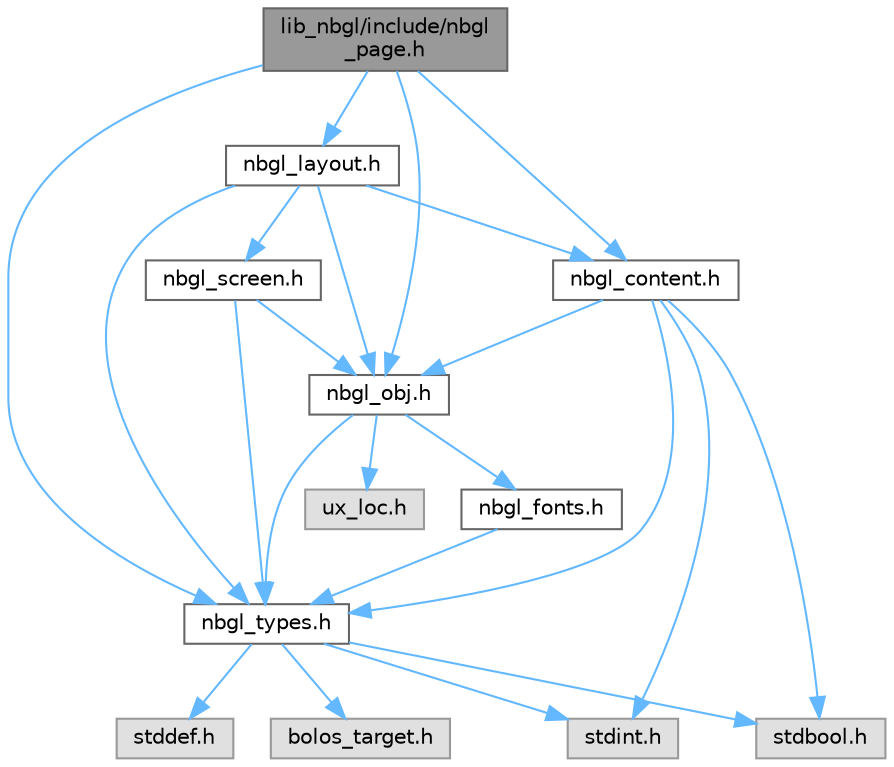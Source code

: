 digraph "lib_nbgl/include/nbgl_page.h"
{
 // LATEX_PDF_SIZE
  bgcolor="transparent";
  edge [fontname=Helvetica,fontsize=10,labelfontname=Helvetica,labelfontsize=10];
  node [fontname=Helvetica,fontsize=10,shape=box,height=0.2,width=0.4];
  Node1 [label="lib_nbgl/include/nbgl\l_page.h",height=0.2,width=0.4,color="gray40", fillcolor="grey60", style="filled", fontcolor="black",tooltip="API of the Advanced BOLOS Graphical Library, for predefined pages."];
  Node1 -> Node2 [color="steelblue1",style="solid"];
  Node2 [label="nbgl_layout.h",height=0.2,width=0.4,color="grey40", fillcolor="white", style="filled",URL="$nbgl__layout_8h.html",tooltip="API of the Advanced BOLOS Graphical Library, for predefined layouts."];
  Node2 -> Node3 [color="steelblue1",style="solid"];
  Node3 [label="nbgl_obj.h",height=0.2,width=0.4,color="grey40", fillcolor="white", style="filled",URL="$nbgl__obj_8h.html",tooltip="API to draw all basic graphic objects."];
  Node3 -> Node4 [color="steelblue1",style="solid"];
  Node4 [label="nbgl_types.h",height=0.2,width=0.4,color="grey40", fillcolor="white", style="filled",URL="$nbgl__types_8h.html",tooltip="common types for Graphical Library"];
  Node4 -> Node5 [color="steelblue1",style="solid"];
  Node5 [label="stddef.h",height=0.2,width=0.4,color="grey60", fillcolor="#E0E0E0", style="filled",tooltip=" "];
  Node4 -> Node6 [color="steelblue1",style="solid"];
  Node6 [label="stdint.h",height=0.2,width=0.4,color="grey60", fillcolor="#E0E0E0", style="filled",tooltip=" "];
  Node4 -> Node7 [color="steelblue1",style="solid"];
  Node7 [label="stdbool.h",height=0.2,width=0.4,color="grey60", fillcolor="#E0E0E0", style="filled",tooltip=" "];
  Node4 -> Node8 [color="steelblue1",style="solid"];
  Node8 [label="bolos_target.h",height=0.2,width=0.4,color="grey60", fillcolor="#E0E0E0", style="filled",tooltip=" "];
  Node3 -> Node9 [color="steelblue1",style="solid"];
  Node9 [label="nbgl_fonts.h",height=0.2,width=0.4,color="grey40", fillcolor="white", style="filled",URL="$nbgl__fonts_8h.html",tooltip=" "];
  Node9 -> Node4 [color="steelblue1",style="solid"];
  Node3 -> Node10 [color="steelblue1",style="solid"];
  Node10 [label="ux_loc.h",height=0.2,width=0.4,color="grey60", fillcolor="#E0E0E0", style="filled",tooltip=" "];
  Node2 -> Node11 [color="steelblue1",style="solid"];
  Node11 [label="nbgl_screen.h",height=0.2,width=0.4,color="grey40", fillcolor="white", style="filled",URL="$nbgl__screen_8h.html",tooltip="API to manage screens."];
  Node11 -> Node4 [color="steelblue1",style="solid"];
  Node11 -> Node3 [color="steelblue1",style="solid"];
  Node2 -> Node4 [color="steelblue1",style="solid"];
  Node2 -> Node12 [color="steelblue1",style="solid"];
  Node12 [label="nbgl_content.h",height=0.2,width=0.4,color="grey40", fillcolor="white", style="filled",URL="$nbgl__content_8h.html",tooltip="common content for Graphical Library"];
  Node12 -> Node6 [color="steelblue1",style="solid"];
  Node12 -> Node7 [color="steelblue1",style="solid"];
  Node12 -> Node4 [color="steelblue1",style="solid"];
  Node12 -> Node3 [color="steelblue1",style="solid"];
  Node1 -> Node3 [color="steelblue1",style="solid"];
  Node1 -> Node4 [color="steelblue1",style="solid"];
  Node1 -> Node12 [color="steelblue1",style="solid"];
}
